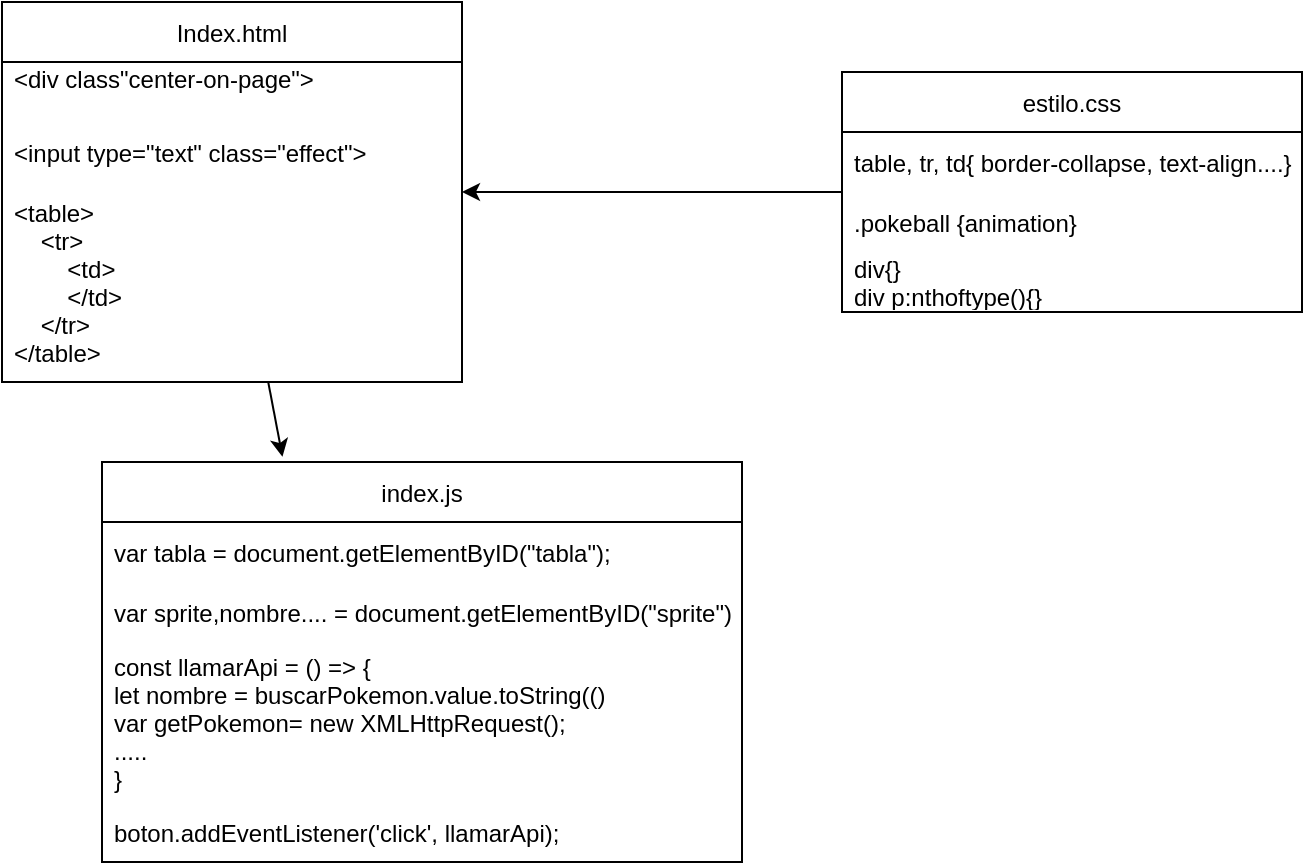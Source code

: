 <mxfile version="15.8.1" type="device"><diagram id="OxFksCdyGGJtC4sDqeOE" name="Page-1"><mxGraphModel dx="1009" dy="468" grid="1" gridSize="10" guides="1" tooltips="1" connect="1" arrows="1" fold="1" page="1" pageScale="1" pageWidth="827" pageHeight="1169" math="0" shadow="0"><root><mxCell id="0"/><mxCell id="1" parent="0"/><mxCell id="_UASCAz1ZYk8YWq2UQxJ-1" value="Index.html" style="swimlane;fontStyle=0;childLayout=stackLayout;horizontal=1;startSize=30;horizontalStack=0;resizeParent=1;resizeParentMax=0;resizeLast=0;collapsible=1;marginBottom=0;" vertex="1" parent="1"><mxGeometry x="90" y="70" width="230" height="190" as="geometry"/></mxCell><mxCell id="_UASCAz1ZYk8YWq2UQxJ-2" value="&lt;div class&quot;center-on-page&quot;&gt;&#10;" style="text;strokeColor=none;fillColor=none;align=left;verticalAlign=middle;spacingLeft=4;spacingRight=4;overflow=hidden;points=[[0,0.5],[1,0.5]];portConstraint=eastwest;rotatable=0;" vertex="1" parent="_UASCAz1ZYk8YWq2UQxJ-1"><mxGeometry y="30" width="230" height="30" as="geometry"/></mxCell><mxCell id="_UASCAz1ZYk8YWq2UQxJ-3" value="&lt;input type=&quot;text&quot; class=&quot;effect&quot;&gt;" style="text;strokeColor=none;fillColor=none;align=left;verticalAlign=middle;spacingLeft=4;spacingRight=4;overflow=hidden;points=[[0,0.5],[1,0.5]];portConstraint=eastwest;rotatable=0;" vertex="1" parent="_UASCAz1ZYk8YWq2UQxJ-1"><mxGeometry y="60" width="230" height="30" as="geometry"/></mxCell><mxCell id="_UASCAz1ZYk8YWq2UQxJ-4" value="&lt;table&gt;&#10;    &lt;tr&gt;&#10;        &lt;td&gt;&#10;        &lt;/td&gt;&#10;    &lt;/tr&gt;&#10;&lt;/table&gt;" style="text;strokeColor=none;fillColor=none;align=left;verticalAlign=middle;spacingLeft=4;spacingRight=4;overflow=hidden;points=[[0,0.5],[1,0.5]];portConstraint=eastwest;rotatable=0;" vertex="1" parent="_UASCAz1ZYk8YWq2UQxJ-1"><mxGeometry y="90" width="230" height="100" as="geometry"/></mxCell><mxCell id="_UASCAz1ZYk8YWq2UQxJ-5" value="estilo.css" style="swimlane;fontStyle=0;childLayout=stackLayout;horizontal=1;startSize=30;horizontalStack=0;resizeParent=1;resizeParentMax=0;resizeLast=0;collapsible=1;marginBottom=0;" vertex="1" parent="1"><mxGeometry x="510" y="105" width="230" height="120" as="geometry"/></mxCell><mxCell id="_UASCAz1ZYk8YWq2UQxJ-6" value="table, tr, td{ border-collapse, text-align....}" style="text;strokeColor=none;fillColor=none;align=left;verticalAlign=middle;spacingLeft=4;spacingRight=4;overflow=hidden;points=[[0,0.5],[1,0.5]];portConstraint=eastwest;rotatable=0;" vertex="1" parent="_UASCAz1ZYk8YWq2UQxJ-5"><mxGeometry y="30" width="230" height="30" as="geometry"/></mxCell><mxCell id="_UASCAz1ZYk8YWq2UQxJ-7" value=".pokeball {animation}" style="text;strokeColor=none;fillColor=none;align=left;verticalAlign=middle;spacingLeft=4;spacingRight=4;overflow=hidden;points=[[0,0.5],[1,0.5]];portConstraint=eastwest;rotatable=0;" vertex="1" parent="_UASCAz1ZYk8YWq2UQxJ-5"><mxGeometry y="60" width="230" height="30" as="geometry"/></mxCell><mxCell id="_UASCAz1ZYk8YWq2UQxJ-8" value="div{}&#10;div p:nthoftype(){}" style="text;strokeColor=none;fillColor=none;align=left;verticalAlign=middle;spacingLeft=4;spacingRight=4;overflow=hidden;points=[[0,0.5],[1,0.5]];portConstraint=eastwest;rotatable=0;" vertex="1" parent="_UASCAz1ZYk8YWq2UQxJ-5"><mxGeometry y="90" width="230" height="30" as="geometry"/></mxCell><mxCell id="_UASCAz1ZYk8YWq2UQxJ-9" value="index.js" style="swimlane;fontStyle=0;childLayout=stackLayout;horizontal=1;startSize=30;horizontalStack=0;resizeParent=1;resizeParentMax=0;resizeLast=0;collapsible=1;marginBottom=0;" vertex="1" parent="1"><mxGeometry x="140" y="300" width="320" height="200" as="geometry"/></mxCell><mxCell id="_UASCAz1ZYk8YWq2UQxJ-10" value="var tabla = document.getElementByID(&quot;tabla&quot;);" style="text;strokeColor=none;fillColor=none;align=left;verticalAlign=middle;spacingLeft=4;spacingRight=4;overflow=hidden;points=[[0,0.5],[1,0.5]];portConstraint=eastwest;rotatable=0;" vertex="1" parent="_UASCAz1ZYk8YWq2UQxJ-9"><mxGeometry y="30" width="320" height="30" as="geometry"/></mxCell><mxCell id="_UASCAz1ZYk8YWq2UQxJ-13" value="var sprite,nombre.... = document.getElementByID(&quot;sprite&quot;);" style="text;strokeColor=none;fillColor=none;align=left;verticalAlign=middle;spacingLeft=4;spacingRight=4;overflow=hidden;points=[[0,0.5],[1,0.5]];portConstraint=eastwest;rotatable=0;" vertex="1" parent="_UASCAz1ZYk8YWq2UQxJ-9"><mxGeometry y="60" width="320" height="30" as="geometry"/></mxCell><mxCell id="_UASCAz1ZYk8YWq2UQxJ-11" value="const llamarApi = () =&gt; {&#10;let nombre = buscarPokemon.value.toString(()&#10;var getPokemon= new XMLHttpRequest();&#10;.....&#10;}" style="text;strokeColor=none;fillColor=none;align=left;verticalAlign=middle;spacingLeft=4;spacingRight=4;overflow=hidden;points=[[0,0.5],[1,0.5]];portConstraint=eastwest;rotatable=0;" vertex="1" parent="_UASCAz1ZYk8YWq2UQxJ-9"><mxGeometry y="90" width="320" height="80" as="geometry"/></mxCell><mxCell id="_UASCAz1ZYk8YWq2UQxJ-12" value="boton.addEventListener('click', llamarApi);" style="text;strokeColor=none;fillColor=none;align=left;verticalAlign=middle;spacingLeft=4;spacingRight=4;overflow=hidden;points=[[0,0.5],[1,0.5]];portConstraint=eastwest;rotatable=0;" vertex="1" parent="_UASCAz1ZYk8YWq2UQxJ-9"><mxGeometry y="170" width="320" height="30" as="geometry"/></mxCell><mxCell id="_UASCAz1ZYk8YWq2UQxJ-15" value="" style="endArrow=classic;html=1;rounded=0;" edge="1" parent="1" source="_UASCAz1ZYk8YWq2UQxJ-5" target="_UASCAz1ZYk8YWq2UQxJ-1"><mxGeometry width="50" height="50" relative="1" as="geometry"><mxPoint x="130" y="320" as="sourcePoint"/><mxPoint x="180" y="270" as="targetPoint"/></mxGeometry></mxCell><mxCell id="_UASCAz1ZYk8YWq2UQxJ-16" value="" style="endArrow=classic;html=1;rounded=0;entryX=0.282;entryY=-0.013;entryDx=0;entryDy=0;entryPerimeter=0;" edge="1" parent="1" source="_UASCAz1ZYk8YWq2UQxJ-1" target="_UASCAz1ZYk8YWq2UQxJ-9"><mxGeometry width="50" height="50" relative="1" as="geometry"><mxPoint x="130" y="320" as="sourcePoint"/><mxPoint x="180" y="270" as="targetPoint"/></mxGeometry></mxCell></root></mxGraphModel></diagram></mxfile>
